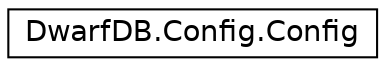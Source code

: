 digraph "Graphical Class Hierarchy"
{
  edge [fontname="Helvetica",fontsize="14",labelfontname="Helvetica",labelfontsize="14"];
  node [fontname="Helvetica",fontsize="14",shape=record];
  rankdir="LR";
  Node1 [label="DwarfDB.Config.Config",height=0.2,width=0.4,color="black", fillcolor="white", style="filled",URL="$d9/d3d/class_dwarf_d_b_1_1_config_1_1_config.html",tooltip="Description of Config. "];
}
